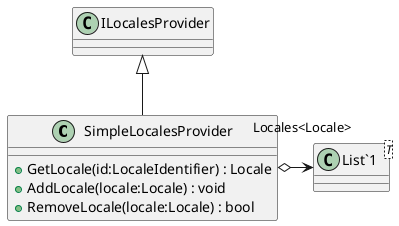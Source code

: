 @startuml
class SimpleLocalesProvider {
    + GetLocale(id:LocaleIdentifier) : Locale
    + AddLocale(locale:Locale) : void
    + RemoveLocale(locale:Locale) : bool
}
class "List`1"<T> {
}
ILocalesProvider <|-- SimpleLocalesProvider
SimpleLocalesProvider o-> "Locales<Locale>" "List`1"
@enduml
